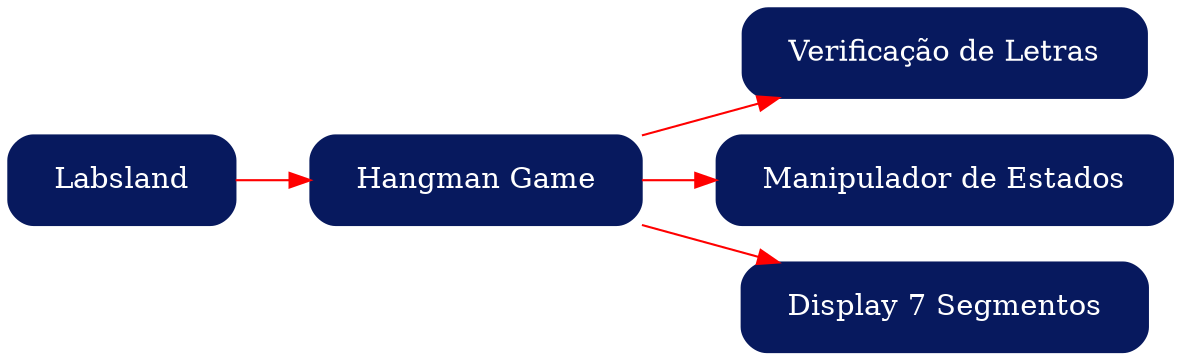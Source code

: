digraph G {
    bgcolor="white";
    rankdir=LR;
    node [shape=box style="rounded,filled" margin="0.3,0.2" color="#07195E" fontcolor="white"];
    
    "Labsland" -> "Hangman Game" [color="red"];
    "Hangman Game" -> "Verificação de Letras" [color="red"];
    "Hangman Game" -> "Manipulador de Estados" [color="red"];
    "Hangman Game" -> "Display 7 Segmentos" [color="red"];
}